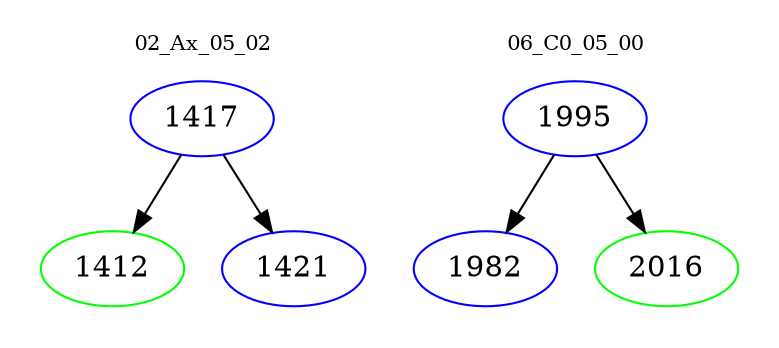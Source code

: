 digraph{
subgraph cluster_0 {
color = white
label = "02_Ax_05_02";
fontsize=10;
T0_1417 [label="1417", color="blue"]
T0_1417 -> T0_1412 [color="black"]
T0_1412 [label="1412", color="green"]
T0_1417 -> T0_1421 [color="black"]
T0_1421 [label="1421", color="blue"]
}
subgraph cluster_1 {
color = white
label = "06_C0_05_00";
fontsize=10;
T1_1995 [label="1995", color="blue"]
T1_1995 -> T1_1982 [color="black"]
T1_1982 [label="1982", color="blue"]
T1_1995 -> T1_2016 [color="black"]
T1_2016 [label="2016", color="green"]
}
}
